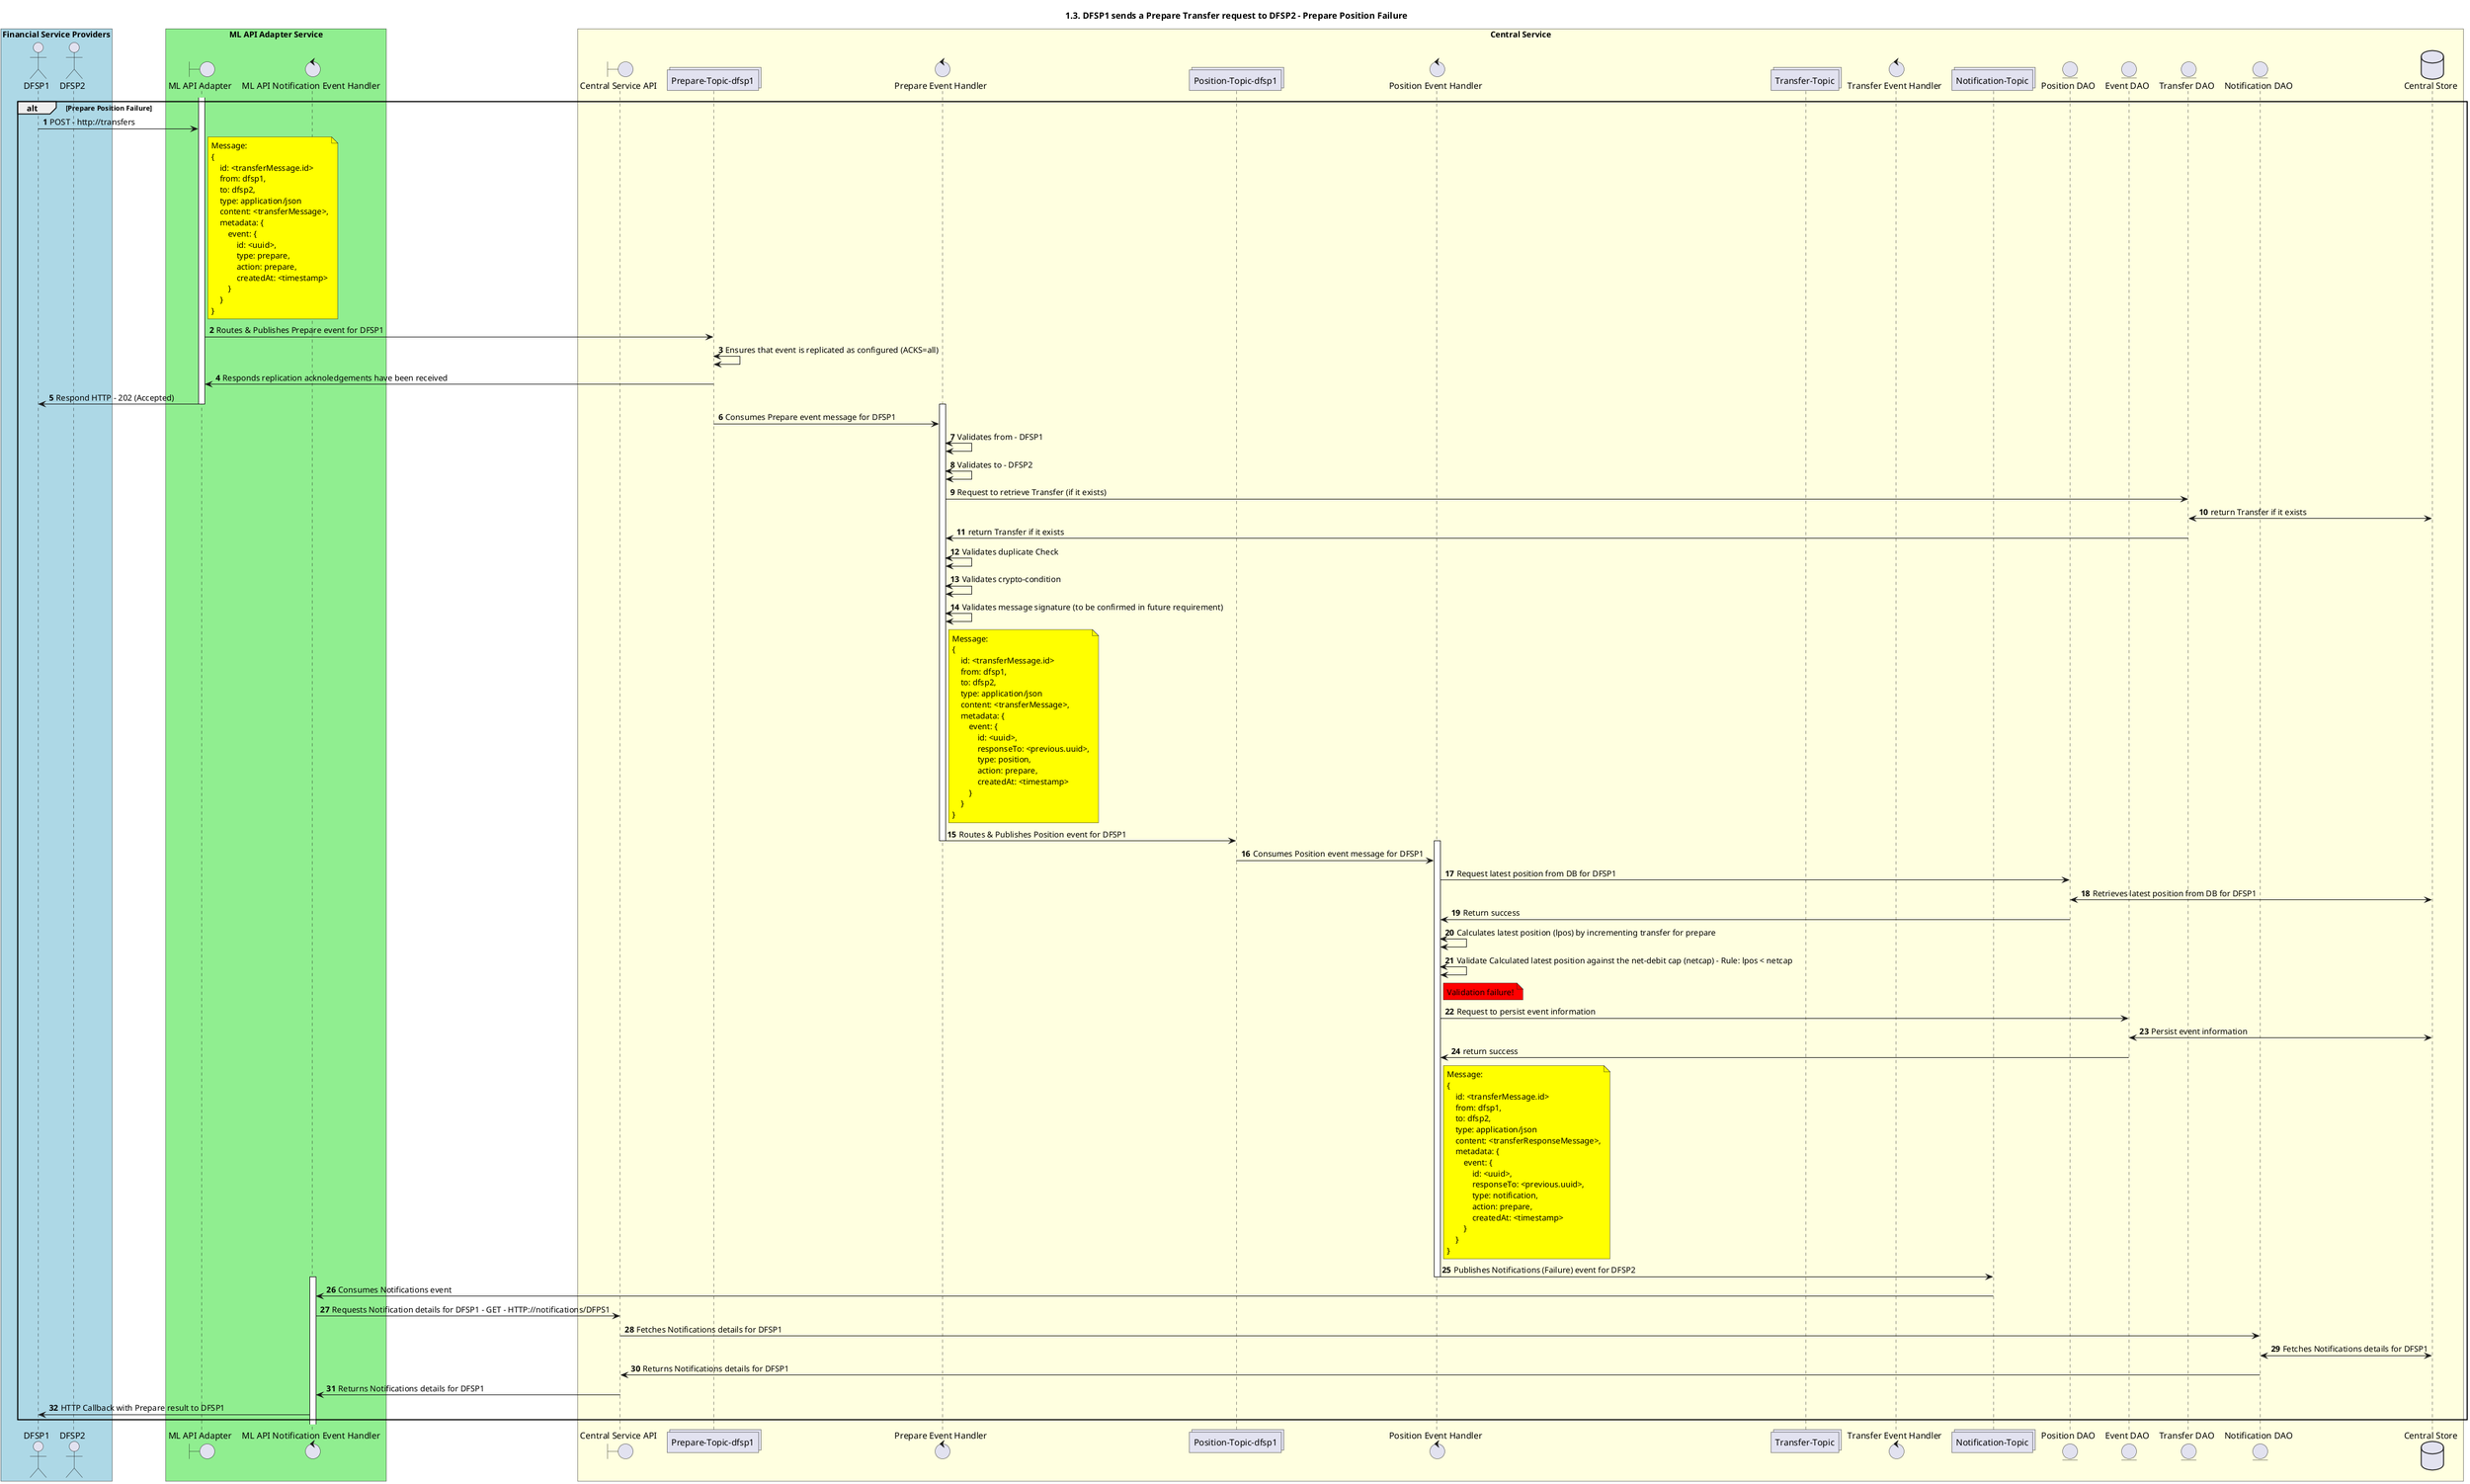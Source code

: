 @startuml
' declate title
title 1.3. DFSP1 sends a Prepare Transfer request to DFSP2 - Prepare Position Failure

autonumber

' Actor Keys:
'   boundary - APIs/Interfaces, etc
'   collections - Kafka Topics
'   control - Kafka Consumers
'   entity - Database Access Objects
'   database - Database Persistance Store

' declare actors
actor DFSP1
actor DFSP2
boundary "ML API Adapter" as MLAPI
control "ML API Notification Event Handler" as NOTIFY_HANDLER
boundary "Central Service API" as CSAPI
collections "Prepare-Topic-dfsp1" as TOPIC_PREPARE_DFSP1
control "Prepare Event Handler" as PREP_HANDLER
collections "Position-Topic-dfsp1" as TOPIC_POSITION_DFSP1
control "Position Event Handler" as POS_HANDLER
collections "Transfer-Topic" as TOPIC_TRANSFERS
control "Transfer Event Handler" as TRANS_HANDLER
collections "Notification-Topic" as TOPIC_NOTIFICATIONS
entity "Position DAO" as POS_DAO
entity "Event DAO" as EVENT_DAO
entity "Transfer DAO" as TRANS_DAO
entity "Notification DAO" as NOTIFY_DAO
database "Central Store" as DB

box "Financial Service Providers" #LightBlue
	participant DFSP1
	participant DFSP2
end box

box "ML API Adapter Service" #LightGreen
	participant MLAPI
	participant NOTIFY_HANDLER
end box

box "Central Service" #LightYellow
    participant CSAPI
	participant TOPIC_PREPARE_DFSP1
    participant PREP_HANDLER
    participant TOPIC_POSITION_DFSP1
    participant POS_HANDLER
    participant TOPIC_TRANSFERS
    participant TRANS_HANDLER
    participant TOPIC_NOTIFICATIONS
    participant POS_DAO
    participant EVENT_DAO
    participant TRANS_DAO
    participant NOTIFY_DAO
    participant DB
end box

' start flow
alt Prepare Position Failure
    activate MLAPI
    DFSP1 -> MLAPI: POST - http://transfers
    note right of MLAPI #yellow
        Message:
        {
            id: <transferMessage.id>
            from: dfsp1,
            to: dfsp2,
            type: application/json
            content: <transferMessage>,
            metadata: {
                event: {
                    id: <uuid>,
                    type: prepare,
                    action: prepare,
                    createdAt: <timestamp>
                }
            }
        }
    end note
    MLAPI -> TOPIC_PREPARE_DFSP1: Routes & Publishes Prepare event for DFSP1
    TOPIC_PREPARE_DFSP1 <-> TOPIC_PREPARE_DFSP1: Ensures that event is replicated as configured (ACKS=all)
    TOPIC_PREPARE_DFSP1 -> MLAPI: Responds replication acknoledgements have been received
    MLAPI -> DFSP1: Respond HTTP - 202 (Accepted)
    deactivate MLAPI
    activate PREP_HANDLER
    TOPIC_PREPARE_DFSP1 -> PREP_HANDLER: Consumes Prepare event message for DFSP1
    PREP_HANDLER <-> PREP_HANDLER: Validates from - DFSP1
    PREP_HANDLER <-> PREP_HANDLER: Validates to - DFSP2
    PREP_HANDLER -> TRANS_DAO: Request to retrieve Transfer (if it exists)
    TRANS_DAO <-> DB: return Transfer if it exists
    TRANS_DAO -> PREP_HANDLER: return Transfer if it exists
    PREP_HANDLER <-> PREP_HANDLER: Validates duplicate Check
    PREP_HANDLER <-> PREP_HANDLER: Validates crypto-condition
    PREP_HANDLER <-> PREP_HANDLER: Validates message signature (to be confirmed in future requirement)
        note right of PREP_HANDLER #yellow
        Message:
        {
            id: <transferMessage.id>
            from: dfsp1,
            to: dfsp2,
            type: application/json
            content: <transferMessage>,
            metadata: {
                event: {
                    id: <uuid>,
                    responseTo: <previous.uuid>,
                    type: position,
                    action: prepare,
                    createdAt: <timestamp>
                }
            }
        }
    end note
    PREP_HANDLER -> TOPIC_POSITION_DFSP1: Routes & Publishes Position event for DFSP1
    deactivate PREP_HANDLER
    activate POS_HANDLER
    TOPIC_POSITION_DFSP1 -> POS_HANDLER: Consumes Position event message for DFSP1
    POS_HANDLER -> POS_DAO: Request latest position from DB for DFSP1
    POS_DAO <-> DB: Retrieves latest position from DB for DFSP1
    POS_DAO -> POS_HANDLER: Return success
    POS_HANDLER <-> POS_HANDLER: Calculates latest position (lpos) by incrementing transfer for prepare
    POS_HANDLER <-> POS_HANDLER: Validate Calculated latest position against the net-debit cap (netcap) - Rule: lpos < netcap
    note right of POS_HANDLER #red: Validation failure!
    POS_HANDLER -> EVENT_DAO: Request to persist event information
    EVENT_DAO <-> DB: Persist event information
    EVENT_DAO -> POS_HANDLER: return success
    note right of POS_HANDLER #yellow
        Message:
        {
            id: <transferMessage.id>
            from: dfsp1,
            to: dfsp2,
            type: application/json
            content: <transferResponseMessage>,
            metadata: {
                event: {
                    id: <uuid>,
                    responseTo: <previous.uuid>,
                    type: notification,
                    action: prepare,
                    createdAt: <timestamp>
                }
            }
        }
    end note
    POS_HANDLER -> TOPIC_NOTIFICATIONS: Publishes Notifications (Failure) event for DFSP2
    deactivate POS_HANDLER
    activate NOTIFY_HANDLER
    TOPIC_NOTIFICATIONS -> NOTIFY_HANDLER: Consumes Notifications event
    NOTIFY_HANDLER -> CSAPI: Requests Notification details for DFSP1 - GET - HTTP://notifications/DFPS1
    CSAPI -> NOTIFY_DAO: Fetches Notifications details for DFSP1
    NOTIFY_DAO <-> DB: Fetches Notifications details for DFSP1
    NOTIFY_DAO -> CSAPI: Returns Notifications details for DFSP1
    CSAPI -> NOTIFY_HANDLER: Returns Notifications details for DFSP1
    NOTIFY_HANDLER -> DFSP1: HTTP Callback with Prepare result to DFSP1
end
@enduml

